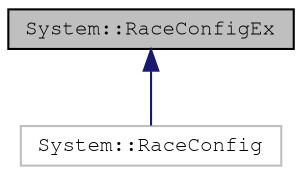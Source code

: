 digraph "System::RaceConfigEx"
{
 // LATEX_PDF_SIZE
  edge [fontname="FreeMono",fontsize="10",labelfontname="FreeMono",labelfontsize="10"];
  node [fontname="FreeMono",fontsize="10",shape=record];
  Node1 [label="System::RaceConfigEx",height=0.2,width=0.4,color="black", fillcolor="grey75", style="filled", fontcolor="black",tooltip=" "];
  Node1 -> Node2 [dir="back",color="midnightblue",fontsize="10",style="solid",fontname="FreeMono"];
  Node2 [label="System::RaceConfig",height=0.2,width=0.4,color="grey75", fillcolor="white", style="filled",URL="$class_system_1_1_race_config.html",tooltip=" "];
}
